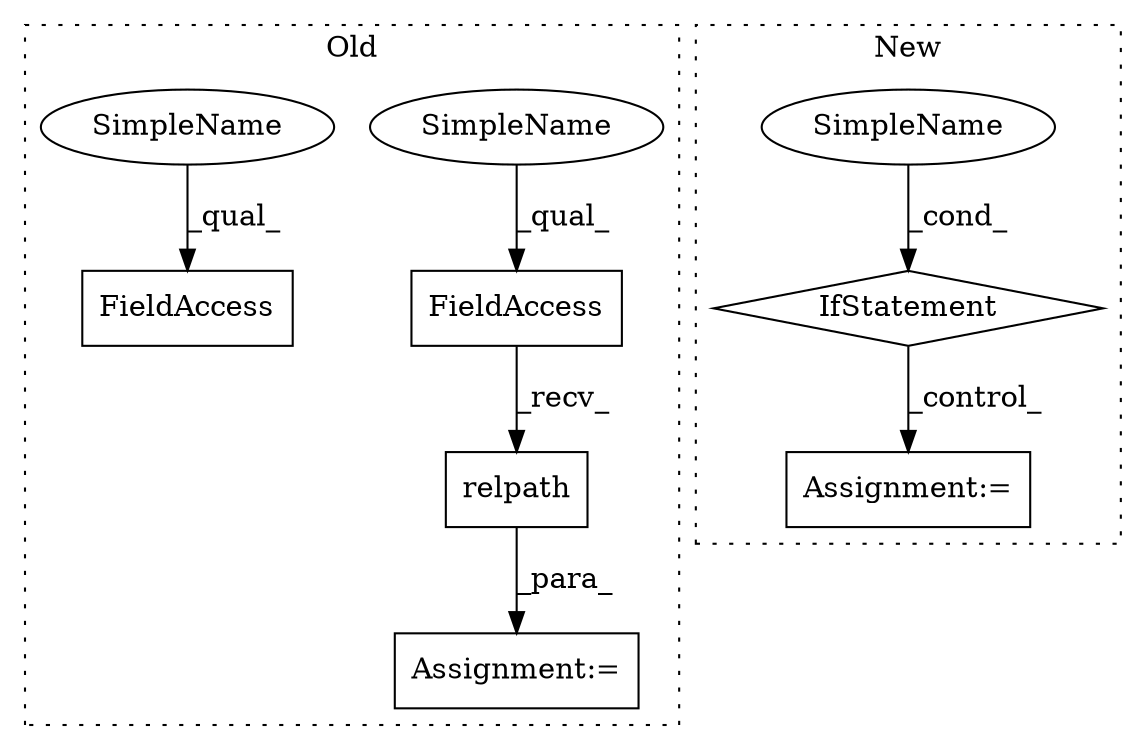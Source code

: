 digraph G {
subgraph cluster0 {
1 [label="relpath" a="32" s="1404,1443" l="8,1" shape="box"];
3 [label="FieldAccess" a="22" s="1396" l="7" shape="box"];
4 [label="FieldAccess" a="22" s="1214" l="7" shape="box"];
5 [label="Assignment:=" a="7" s="1395" l="1" shape="box"];
8 [label="SimpleName" a="42" s="1396" l="2" shape="ellipse"];
9 [label="SimpleName" a="42" s="1214" l="2" shape="ellipse"];
label = "Old";
style="dotted";
}
subgraph cluster1 {
2 [label="IfStatement" a="25" s="2292,2347" l="4,2" shape="diamond"];
6 [label="SimpleName" a="42" s="" l="" shape="ellipse"];
7 [label="Assignment:=" a="7" s="2366" l="1" shape="box"];
label = "New";
style="dotted";
}
1 -> 5 [label="_para_"];
2 -> 7 [label="_control_"];
3 -> 1 [label="_recv_"];
6 -> 2 [label="_cond_"];
8 -> 3 [label="_qual_"];
9 -> 4 [label="_qual_"];
}